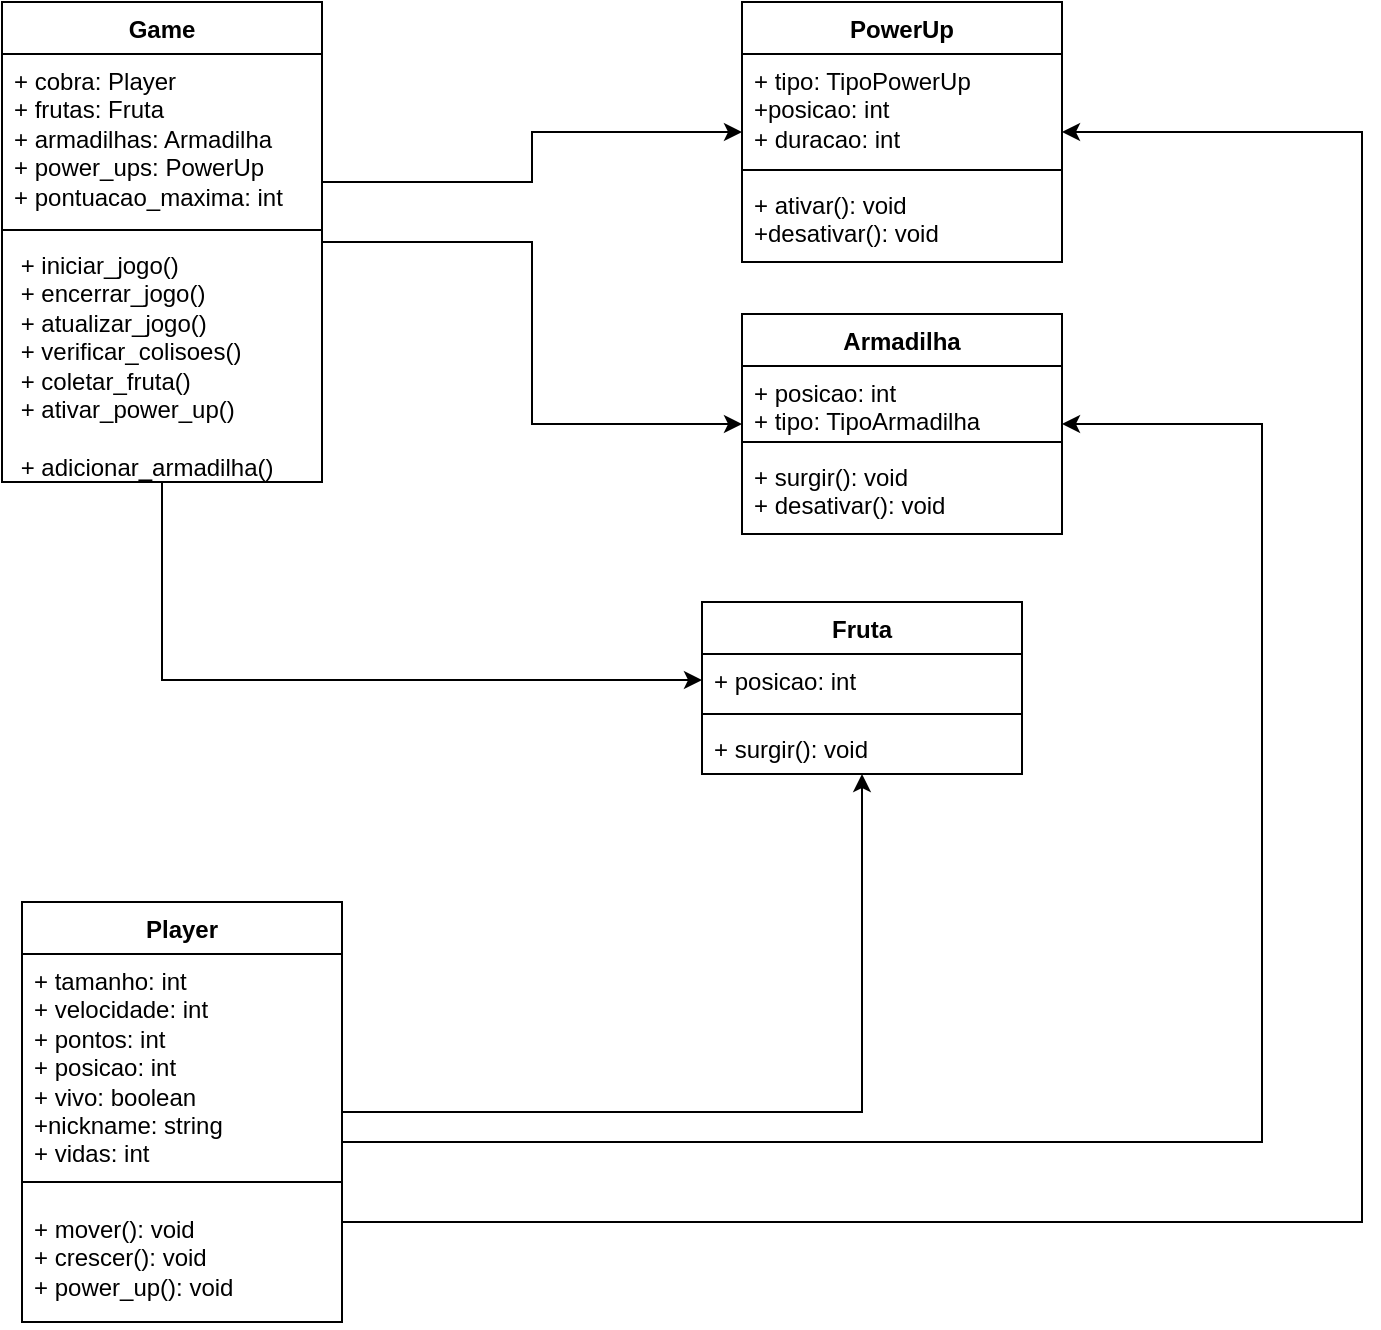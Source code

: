 <mxfile version="22.0.8" type="device">
  <diagram name="Página-1" id="qhZncrpZMVdeDm67GidX">
    <mxGraphModel dx="1434" dy="760" grid="1" gridSize="10" guides="1" tooltips="1" connect="1" arrows="1" fold="1" page="1" pageScale="1" pageWidth="827" pageHeight="1169" math="0" shadow="0">
      <root>
        <mxCell id="0" />
        <mxCell id="1" parent="0" />
        <mxCell id="tEAn2FcVYvchEjCjoZxo-43" style="edgeStyle=orthogonalEdgeStyle;rounded=0;orthogonalLoop=1;jettySize=auto;html=1;" parent="1" source="tEAn2FcVYvchEjCjoZxo-20" target="tEAn2FcVYvchEjCjoZxo-24" edge="1">
          <mxGeometry relative="1" as="geometry" />
        </mxCell>
        <mxCell id="tEAn2FcVYvchEjCjoZxo-44" style="edgeStyle=orthogonalEdgeStyle;rounded=0;orthogonalLoop=1;jettySize=auto;html=1;" parent="1" source="tEAn2FcVYvchEjCjoZxo-20" target="tEAn2FcVYvchEjCjoZxo-28" edge="1">
          <mxGeometry relative="1" as="geometry">
            <Array as="points">
              <mxPoint x="650" y="590" />
              <mxPoint x="650" y="231" />
            </Array>
          </mxGeometry>
        </mxCell>
        <mxCell id="tEAn2FcVYvchEjCjoZxo-45" style="edgeStyle=orthogonalEdgeStyle;rounded=0;orthogonalLoop=1;jettySize=auto;html=1;" parent="1" source="tEAn2FcVYvchEjCjoZxo-20" target="tEAn2FcVYvchEjCjoZxo-32" edge="1">
          <mxGeometry relative="1" as="geometry">
            <Array as="points">
              <mxPoint x="700" y="630" />
              <mxPoint x="700" y="85" />
            </Array>
          </mxGeometry>
        </mxCell>
        <mxCell id="tEAn2FcVYvchEjCjoZxo-20" value="Player" style="swimlane;fontStyle=1;align=center;verticalAlign=top;childLayout=stackLayout;horizontal=1;startSize=26;horizontalStack=0;resizeParent=1;resizeParentMax=0;resizeLast=0;collapsible=1;marginBottom=0;whiteSpace=wrap;html=1;" parent="1" vertex="1">
          <mxGeometry x="30" y="470" width="160" height="210" as="geometry" />
        </mxCell>
        <mxCell id="tEAn2FcVYvchEjCjoZxo-21" value="+ tamanho: int&lt;br&gt;+ velocidade: int&lt;br&gt;+ pontos: int&lt;br&gt;+ posicao: int&lt;br&gt;+ vivo: boolean&lt;br&gt;+nickname: string&lt;br&gt;+ vidas: int&lt;br&gt;&amp;nbsp;" style="text;strokeColor=none;fillColor=none;align=left;verticalAlign=top;spacingLeft=4;spacingRight=4;overflow=hidden;rotatable=0;points=[[0,0.5],[1,0.5]];portConstraint=eastwest;whiteSpace=wrap;html=1;" parent="tEAn2FcVYvchEjCjoZxo-20" vertex="1">
          <mxGeometry y="26" width="160" height="104" as="geometry" />
        </mxCell>
        <mxCell id="tEAn2FcVYvchEjCjoZxo-22" value="" style="line;strokeWidth=1;fillColor=none;align=left;verticalAlign=middle;spacingTop=-1;spacingLeft=3;spacingRight=3;rotatable=0;labelPosition=right;points=[];portConstraint=eastwest;strokeColor=inherit;" parent="tEAn2FcVYvchEjCjoZxo-20" vertex="1">
          <mxGeometry y="130" width="160" height="20" as="geometry" />
        </mxCell>
        <mxCell id="tEAn2FcVYvchEjCjoZxo-23" value="+ mover(): void&lt;br&gt;+ crescer(): void&lt;br&gt;+ power_up(): void" style="text;strokeColor=none;fillColor=none;align=left;verticalAlign=top;spacingLeft=4;spacingRight=4;overflow=hidden;rotatable=0;points=[[0,0.5],[1,0.5]];portConstraint=eastwest;whiteSpace=wrap;html=1;" parent="tEAn2FcVYvchEjCjoZxo-20" vertex="1">
          <mxGeometry y="150" width="160" height="60" as="geometry" />
        </mxCell>
        <mxCell id="tEAn2FcVYvchEjCjoZxo-24" value="Fruta" style="swimlane;fontStyle=1;align=center;verticalAlign=top;childLayout=stackLayout;horizontal=1;startSize=26;horizontalStack=0;resizeParent=1;resizeParentMax=0;resizeLast=0;collapsible=1;marginBottom=0;whiteSpace=wrap;html=1;" parent="1" vertex="1">
          <mxGeometry x="370" y="320" width="160" height="86" as="geometry" />
        </mxCell>
        <mxCell id="tEAn2FcVYvchEjCjoZxo-25" value="+ posicao: int" style="text;strokeColor=none;fillColor=none;align=left;verticalAlign=top;spacingLeft=4;spacingRight=4;overflow=hidden;rotatable=0;points=[[0,0.5],[1,0.5]];portConstraint=eastwest;whiteSpace=wrap;html=1;" parent="tEAn2FcVYvchEjCjoZxo-24" vertex="1">
          <mxGeometry y="26" width="160" height="26" as="geometry" />
        </mxCell>
        <mxCell id="tEAn2FcVYvchEjCjoZxo-26" value="" style="line;strokeWidth=1;fillColor=none;align=left;verticalAlign=middle;spacingTop=-1;spacingLeft=3;spacingRight=3;rotatable=0;labelPosition=right;points=[];portConstraint=eastwest;strokeColor=inherit;" parent="tEAn2FcVYvchEjCjoZxo-24" vertex="1">
          <mxGeometry y="52" width="160" height="8" as="geometry" />
        </mxCell>
        <mxCell id="tEAn2FcVYvchEjCjoZxo-27" value="+ surgir(): void" style="text;strokeColor=none;fillColor=none;align=left;verticalAlign=top;spacingLeft=4;spacingRight=4;overflow=hidden;rotatable=0;points=[[0,0.5],[1,0.5]];portConstraint=eastwest;whiteSpace=wrap;html=1;" parent="tEAn2FcVYvchEjCjoZxo-24" vertex="1">
          <mxGeometry y="60" width="160" height="26" as="geometry" />
        </mxCell>
        <mxCell id="tEAn2FcVYvchEjCjoZxo-28" value="Armadilha" style="swimlane;fontStyle=1;align=center;verticalAlign=top;childLayout=stackLayout;horizontal=1;startSize=26;horizontalStack=0;resizeParent=1;resizeParentMax=0;resizeLast=0;collapsible=1;marginBottom=0;whiteSpace=wrap;html=1;" parent="1" vertex="1">
          <mxGeometry x="390" y="176" width="160" height="110" as="geometry" />
        </mxCell>
        <mxCell id="tEAn2FcVYvchEjCjoZxo-29" value="+ posicao: int&lt;br&gt;+ tipo: TipoArmadilha" style="text;strokeColor=none;fillColor=none;align=left;verticalAlign=top;spacingLeft=4;spacingRight=4;overflow=hidden;rotatable=0;points=[[0,0.5],[1,0.5]];portConstraint=eastwest;whiteSpace=wrap;html=1;" parent="tEAn2FcVYvchEjCjoZxo-28" vertex="1">
          <mxGeometry y="26" width="160" height="34" as="geometry" />
        </mxCell>
        <mxCell id="tEAn2FcVYvchEjCjoZxo-30" value="" style="line;strokeWidth=1;fillColor=none;align=left;verticalAlign=middle;spacingTop=-1;spacingLeft=3;spacingRight=3;rotatable=0;labelPosition=right;points=[];portConstraint=eastwest;strokeColor=inherit;" parent="tEAn2FcVYvchEjCjoZxo-28" vertex="1">
          <mxGeometry y="60" width="160" height="8" as="geometry" />
        </mxCell>
        <mxCell id="tEAn2FcVYvchEjCjoZxo-31" value="+ surgir(): void&lt;br&gt;+ desativar(): void" style="text;strokeColor=none;fillColor=none;align=left;verticalAlign=top;spacingLeft=4;spacingRight=4;overflow=hidden;rotatable=0;points=[[0,0.5],[1,0.5]];portConstraint=eastwest;whiteSpace=wrap;html=1;" parent="tEAn2FcVYvchEjCjoZxo-28" vertex="1">
          <mxGeometry y="68" width="160" height="42" as="geometry" />
        </mxCell>
        <mxCell id="tEAn2FcVYvchEjCjoZxo-32" value="PowerUp" style="swimlane;fontStyle=1;align=center;verticalAlign=top;childLayout=stackLayout;horizontal=1;startSize=26;horizontalStack=0;resizeParent=1;resizeParentMax=0;resizeLast=0;collapsible=1;marginBottom=0;whiteSpace=wrap;html=1;" parent="1" vertex="1">
          <mxGeometry x="390" y="20" width="160" height="130" as="geometry" />
        </mxCell>
        <mxCell id="tEAn2FcVYvchEjCjoZxo-33" value="+ tipo: TipoPowerUp&lt;br&gt;+posicao: int&lt;br&gt;+ duracao: int" style="text;strokeColor=none;fillColor=none;align=left;verticalAlign=top;spacingLeft=4;spacingRight=4;overflow=hidden;rotatable=0;points=[[0,0.5],[1,0.5]];portConstraint=eastwest;whiteSpace=wrap;html=1;" parent="tEAn2FcVYvchEjCjoZxo-32" vertex="1">
          <mxGeometry y="26" width="160" height="54" as="geometry" />
        </mxCell>
        <mxCell id="tEAn2FcVYvchEjCjoZxo-34" value="" style="line;strokeWidth=1;fillColor=none;align=left;verticalAlign=middle;spacingTop=-1;spacingLeft=3;spacingRight=3;rotatable=0;labelPosition=right;points=[];portConstraint=eastwest;strokeColor=inherit;" parent="tEAn2FcVYvchEjCjoZxo-32" vertex="1">
          <mxGeometry y="80" width="160" height="8" as="geometry" />
        </mxCell>
        <mxCell id="tEAn2FcVYvchEjCjoZxo-35" value="+ ativar(): void&lt;br&gt;+desativar(): void" style="text;strokeColor=none;fillColor=none;align=left;verticalAlign=top;spacingLeft=4;spacingRight=4;overflow=hidden;rotatable=0;points=[[0,0.5],[1,0.5]];portConstraint=eastwest;whiteSpace=wrap;html=1;" parent="tEAn2FcVYvchEjCjoZxo-32" vertex="1">
          <mxGeometry y="88" width="160" height="42" as="geometry" />
        </mxCell>
        <mxCell id="tEAn2FcVYvchEjCjoZxo-41" style="edgeStyle=orthogonalEdgeStyle;rounded=0;orthogonalLoop=1;jettySize=auto;html=1;" parent="1" source="tEAn2FcVYvchEjCjoZxo-36" target="tEAn2FcVYvchEjCjoZxo-28" edge="1">
          <mxGeometry relative="1" as="geometry" />
        </mxCell>
        <mxCell id="tEAn2FcVYvchEjCjoZxo-42" style="edgeStyle=orthogonalEdgeStyle;rounded=0;orthogonalLoop=1;jettySize=auto;html=1;entryX=0;entryY=0.5;entryDx=0;entryDy=0;" parent="1" source="tEAn2FcVYvchEjCjoZxo-36" target="tEAn2FcVYvchEjCjoZxo-25" edge="1">
          <mxGeometry relative="1" as="geometry" />
        </mxCell>
        <mxCell id="tEAn2FcVYvchEjCjoZxo-36" value="Game" style="swimlane;fontStyle=1;align=center;verticalAlign=top;childLayout=stackLayout;horizontal=1;startSize=26;horizontalStack=0;resizeParent=1;resizeParentMax=0;resizeLast=0;collapsible=1;marginBottom=0;whiteSpace=wrap;html=1;" parent="1" vertex="1">
          <mxGeometry x="20" y="20" width="160" height="240" as="geometry" />
        </mxCell>
        <mxCell id="tEAn2FcVYvchEjCjoZxo-37" value="&lt;div&gt;+ cobra: Player&amp;nbsp; &amp;nbsp; &amp;nbsp; &amp;nbsp; &amp;nbsp; &amp;nbsp; &amp;nbsp; &amp;nbsp; &amp;nbsp; &amp;nbsp;&lt;/div&gt;&lt;div&gt;+ frutas: Fruta&amp;nbsp; &amp;nbsp; &amp;nbsp; &amp;nbsp; &amp;nbsp;&amp;nbsp;&lt;/div&gt;&lt;div&gt;+ armadilhas: Armadilha&lt;/div&gt;&lt;div&gt;+ power_ups: PowerUp&amp;nbsp;&lt;span style=&quot;background-color: initial;&quot;&gt;&amp;nbsp; &amp;nbsp; &amp;nbsp; &lt;/span&gt;&lt;span style=&quot;background-color: initial;&quot;&gt;+ pontuacao_maxima: int&lt;/span&gt;&lt;/div&gt;" style="text;strokeColor=none;fillColor=none;align=left;verticalAlign=top;spacingLeft=4;spacingRight=4;overflow=hidden;rotatable=0;points=[[0,0.5],[1,0.5]];portConstraint=eastwest;whiteSpace=wrap;html=1;" parent="tEAn2FcVYvchEjCjoZxo-36" vertex="1">
          <mxGeometry y="26" width="160" height="84" as="geometry" />
        </mxCell>
        <mxCell id="tEAn2FcVYvchEjCjoZxo-38" value="" style="line;strokeWidth=1;fillColor=none;align=left;verticalAlign=middle;spacingTop=-1;spacingLeft=3;spacingRight=3;rotatable=0;labelPosition=right;points=[];portConstraint=eastwest;strokeColor=inherit;" parent="tEAn2FcVYvchEjCjoZxo-36" vertex="1">
          <mxGeometry y="110" width="160" height="8" as="geometry" />
        </mxCell>
        <mxCell id="tEAn2FcVYvchEjCjoZxo-39" value="&lt;div&gt;&amp;nbsp;+ iniciar_jogo()&amp;nbsp; &amp;nbsp; &amp;nbsp; &amp;nbsp; &amp;nbsp; &amp;nbsp; &amp;nbsp; &amp;nbsp; &amp;nbsp;&lt;/div&gt;&lt;div&gt;&amp;nbsp;+ encerrar_jogo()&amp;nbsp; &amp;nbsp; &amp;nbsp; &amp;nbsp; &amp;nbsp; &amp;nbsp; &amp;nbsp; &amp;nbsp;&amp;nbsp;&lt;/div&gt;&lt;div&gt;&amp;nbsp;+ atualizar_jogo()&amp;nbsp; &amp;nbsp; &amp;nbsp; &amp;nbsp; &amp;nbsp; &amp;nbsp; &amp;nbsp; &amp;nbsp;&lt;/div&gt;&lt;div&gt;&amp;nbsp;+ verificar_colisoes()&amp;nbsp; &amp;nbsp; &amp;nbsp; &amp;nbsp; &amp;nbsp;&amp;nbsp;&lt;/div&gt;&lt;div&gt;&amp;nbsp;+ coletar_fruta()&amp;nbsp; &amp;nbsp; &amp;nbsp; &amp;nbsp; &amp;nbsp; &amp;nbsp; &amp;nbsp; &amp;nbsp;&amp;nbsp;&lt;/div&gt;&lt;div&gt;&amp;nbsp;+ ativar_power_up()&amp;nbsp; &amp;nbsp; &amp;nbsp; &amp;nbsp; &amp;nbsp; &amp;nbsp;&amp;nbsp;&lt;/div&gt;&lt;div&gt;&amp;nbsp;+ adicionar_armadilha()&lt;/div&gt;" style="text;strokeColor=none;fillColor=none;align=left;verticalAlign=top;spacingLeft=4;spacingRight=4;overflow=hidden;rotatable=0;points=[[0,0.5],[1,0.5]];portConstraint=eastwest;whiteSpace=wrap;html=1;" parent="tEAn2FcVYvchEjCjoZxo-36" vertex="1">
          <mxGeometry y="118" width="160" height="122" as="geometry" />
        </mxCell>
        <mxCell id="tEAn2FcVYvchEjCjoZxo-40" style="edgeStyle=orthogonalEdgeStyle;rounded=0;orthogonalLoop=1;jettySize=auto;html=1;" parent="1" source="tEAn2FcVYvchEjCjoZxo-36" target="tEAn2FcVYvchEjCjoZxo-32" edge="1">
          <mxGeometry relative="1" as="geometry">
            <Array as="points">
              <mxPoint x="285" y="110" />
              <mxPoint x="285" y="85" />
            </Array>
          </mxGeometry>
        </mxCell>
      </root>
    </mxGraphModel>
  </diagram>
</mxfile>
